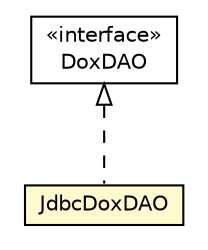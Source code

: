 #!/usr/local/bin/dot
#
# Class diagram 
# Generated by UMLGraph version R5_6-24-gf6e263 (http://www.umlgraph.org/)
#

digraph G {
	edge [fontname="Helvetica",fontsize=10,labelfontname="Helvetica",labelfontsize=10];
	node [fontname="Helvetica",fontsize=10,shape=plaintext];
	nodesep=0.25;
	ranksep=0.5;
	// net.trajano.doxdb.jdbc.DoxDAO
	c456 [label=<<table title="net.trajano.doxdb.jdbc.DoxDAO" border="0" cellborder="1" cellspacing="0" cellpadding="2" port="p" href="./DoxDAO.html">
		<tr><td><table border="0" cellspacing="0" cellpadding="1">
<tr><td align="center" balign="center"> &#171;interface&#187; </td></tr>
<tr><td align="center" balign="center"> DoxDAO </td></tr>
		</table></td></tr>
		</table>>, URL="./DoxDAO.html", fontname="Helvetica", fontcolor="black", fontsize=10.0];
	// net.trajano.doxdb.jdbc.JdbcDoxDAO
	c457 [label=<<table title="net.trajano.doxdb.jdbc.JdbcDoxDAO" border="0" cellborder="1" cellspacing="0" cellpadding="2" port="p" bgcolor="lemonChiffon" href="./JdbcDoxDAO.html">
		<tr><td><table border="0" cellspacing="0" cellpadding="1">
<tr><td align="center" balign="center"> JdbcDoxDAO </td></tr>
		</table></td></tr>
		</table>>, URL="./JdbcDoxDAO.html", fontname="Helvetica", fontcolor="black", fontsize=10.0];
	//net.trajano.doxdb.jdbc.JdbcDoxDAO implements net.trajano.doxdb.jdbc.DoxDAO
	c456:p -> c457:p [dir=back,arrowtail=empty,style=dashed];
}

